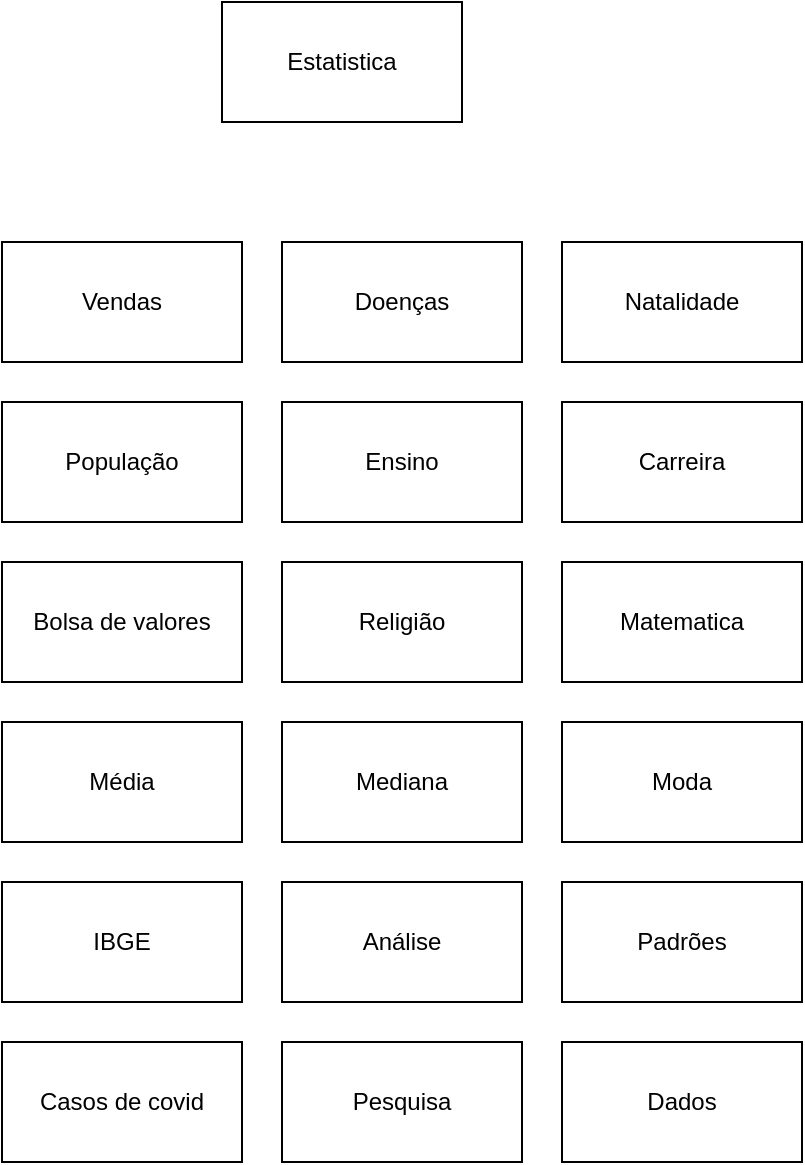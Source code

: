 <mxfile version="20.2.3" type="onedrive" pages="2"><diagram id="MyABZDmqBx6HT9Y2a3rO" name="Página-1"><mxGraphModel grid="1" page="1" gridSize="10" guides="1" tooltips="1" connect="1" arrows="1" fold="1" pageScale="1" pageWidth="827" pageHeight="1169" math="0" shadow="0"><root><mxCell id="0"/><mxCell id="1" parent="0"/><mxCell id="kbvsXeQQ152QIXoEOrcf-1" value="&lt;font style=&quot;vertical-align: inherit;&quot;&gt;&lt;font style=&quot;vertical-align: inherit;&quot;&gt;Estatistica&lt;/font&gt;&lt;/font&gt;" style="rounded=0;whiteSpace=wrap;html=1;" vertex="1" parent="1"><mxGeometry x="190" y="50" width="120" height="60" as="geometry"/></mxCell><mxCell id="kbvsXeQQ152QIXoEOrcf-2" value="&lt;font style=&quot;vertical-align: inherit;&quot;&gt;&lt;font style=&quot;vertical-align: inherit;&quot;&gt;Vendas&lt;/font&gt;&lt;/font&gt;" style="rounded=0;whiteSpace=wrap;html=1;" vertex="1" parent="1"><mxGeometry x="80" y="170" width="120" height="60" as="geometry"/></mxCell><mxCell id="kbvsXeQQ152QIXoEOrcf-5" value="&lt;font style=&quot;vertical-align: inherit;&quot;&gt;&lt;font style=&quot;vertical-align: inherit;&quot;&gt;&lt;font style=&quot;vertical-align: inherit;&quot;&gt;&lt;font style=&quot;vertical-align: inherit;&quot;&gt;Doenças&lt;/font&gt;&lt;/font&gt;&lt;/font&gt;&lt;/font&gt;" style="rounded=0;whiteSpace=wrap;html=1;" vertex="1" parent="1"><mxGeometry x="220" y="170" width="120" height="60" as="geometry"/></mxCell><mxCell id="kbvsXeQQ152QIXoEOrcf-6" value="&lt;font style=&quot;vertical-align: inherit;&quot;&gt;&lt;font style=&quot;vertical-align: inherit;&quot;&gt;Natalidade&lt;/font&gt;&lt;/font&gt;" style="whiteSpace=wrap;html=1;rounded=0;" vertex="1" parent="1"><mxGeometry x="360" y="170" width="120" height="60" as="geometry"/></mxCell><mxCell id="kbvsXeQQ152QIXoEOrcf-8" value="População" style="rounded=0;whiteSpace=wrap;html=1;" vertex="1" parent="1"><mxGeometry x="80" y="250" width="120" height="60" as="geometry"/></mxCell><mxCell id="kbvsXeQQ152QIXoEOrcf-9" value="Ensino" style="rounded=0;whiteSpace=wrap;html=1;" vertex="1" parent="1"><mxGeometry x="220" y="250" width="120" height="60" as="geometry"/></mxCell><mxCell id="kbvsXeQQ152QIXoEOrcf-10" value="Carreira" style="rounded=0;whiteSpace=wrap;html=1;" vertex="1" parent="1"><mxGeometry x="360" y="250" width="120" height="60" as="geometry"/></mxCell><mxCell id="kbvsXeQQ152QIXoEOrcf-11" value="Bolsa de valores" style="rounded=0;whiteSpace=wrap;html=1;" vertex="1" parent="1"><mxGeometry x="80" y="330" width="120" height="60" as="geometry"/></mxCell><mxCell id="kbvsXeQQ152QIXoEOrcf-12" value="Religião" style="rounded=0;whiteSpace=wrap;html=1;" vertex="1" parent="1"><mxGeometry x="220" y="330" width="120" height="60" as="geometry"/></mxCell><mxCell id="g5aydhKG-1TdSZhgRHrj-1" value="Matematica" style="rounded=0;whiteSpace=wrap;html=1;" vertex="1" parent="1"><mxGeometry x="360" y="330" width="120" height="60" as="geometry"/></mxCell><mxCell id="g5aydhKG-1TdSZhgRHrj-2" value="Média" style="rounded=0;whiteSpace=wrap;html=1;" vertex="1" parent="1"><mxGeometry x="80" y="410" width="120" height="60" as="geometry"/></mxCell><mxCell id="g5aydhKG-1TdSZhgRHrj-3" value="Mediana" style="rounded=0;whiteSpace=wrap;html=1;" vertex="1" parent="1"><mxGeometry x="220" y="410" width="120" height="60" as="geometry"/></mxCell><mxCell id="g5aydhKG-1TdSZhgRHrj-4" value="Moda" style="rounded=0;whiteSpace=wrap;html=1;" vertex="1" parent="1"><mxGeometry x="360" y="410" width="120" height="60" as="geometry"/></mxCell><mxCell id="g5aydhKG-1TdSZhgRHrj-5" value="IBGE" style="rounded=0;whiteSpace=wrap;html=1;" vertex="1" parent="1"><mxGeometry x="80" y="490" width="120" height="60" as="geometry"/></mxCell><mxCell id="g5aydhKG-1TdSZhgRHrj-6" value="Análise" style="rounded=0;whiteSpace=wrap;html=1;" vertex="1" parent="1"><mxGeometry x="220" y="490" width="120" height="60" as="geometry"/></mxCell><mxCell id="g5aydhKG-1TdSZhgRHrj-7" value="Padrões" style="rounded=0;whiteSpace=wrap;html=1;" vertex="1" parent="1"><mxGeometry x="360" y="490" width="120" height="60" as="geometry"/></mxCell><mxCell id="g5aydhKG-1TdSZhgRHrj-8" value="Casos de covid" style="rounded=0;whiteSpace=wrap;html=1;" vertex="1" parent="1"><mxGeometry x="80" y="570" width="120" height="60" as="geometry"/></mxCell><mxCell id="g5aydhKG-1TdSZhgRHrj-9" value="Pesquisa" style="rounded=0;whiteSpace=wrap;html=1;" vertex="1" parent="1"><mxGeometry x="220" y="570" width="120" height="60" as="geometry"/></mxCell><mxCell id="g5aydhKG-1TdSZhgRHrj-10" value="Dados" style="rounded=0;whiteSpace=wrap;html=1;" vertex="1" parent="1"><mxGeometry x="360" y="570" width="120" height="60" as="geometry"/></mxCell></root></mxGraphModel></diagram><diagram id="muqwubKkp1S_7Y0fYey-" name="Página-2"><mxGraphModel grid="1" page="1" gridSize="10" guides="1" tooltips="1" connect="1" arrows="1" fold="1" pageScale="1" pageWidth="827" pageHeight="1169" math="0" shadow="0"><root><mxCell id="0"/><mxCell id="1" parent="0"/></root></mxGraphModel></diagram></mxfile>